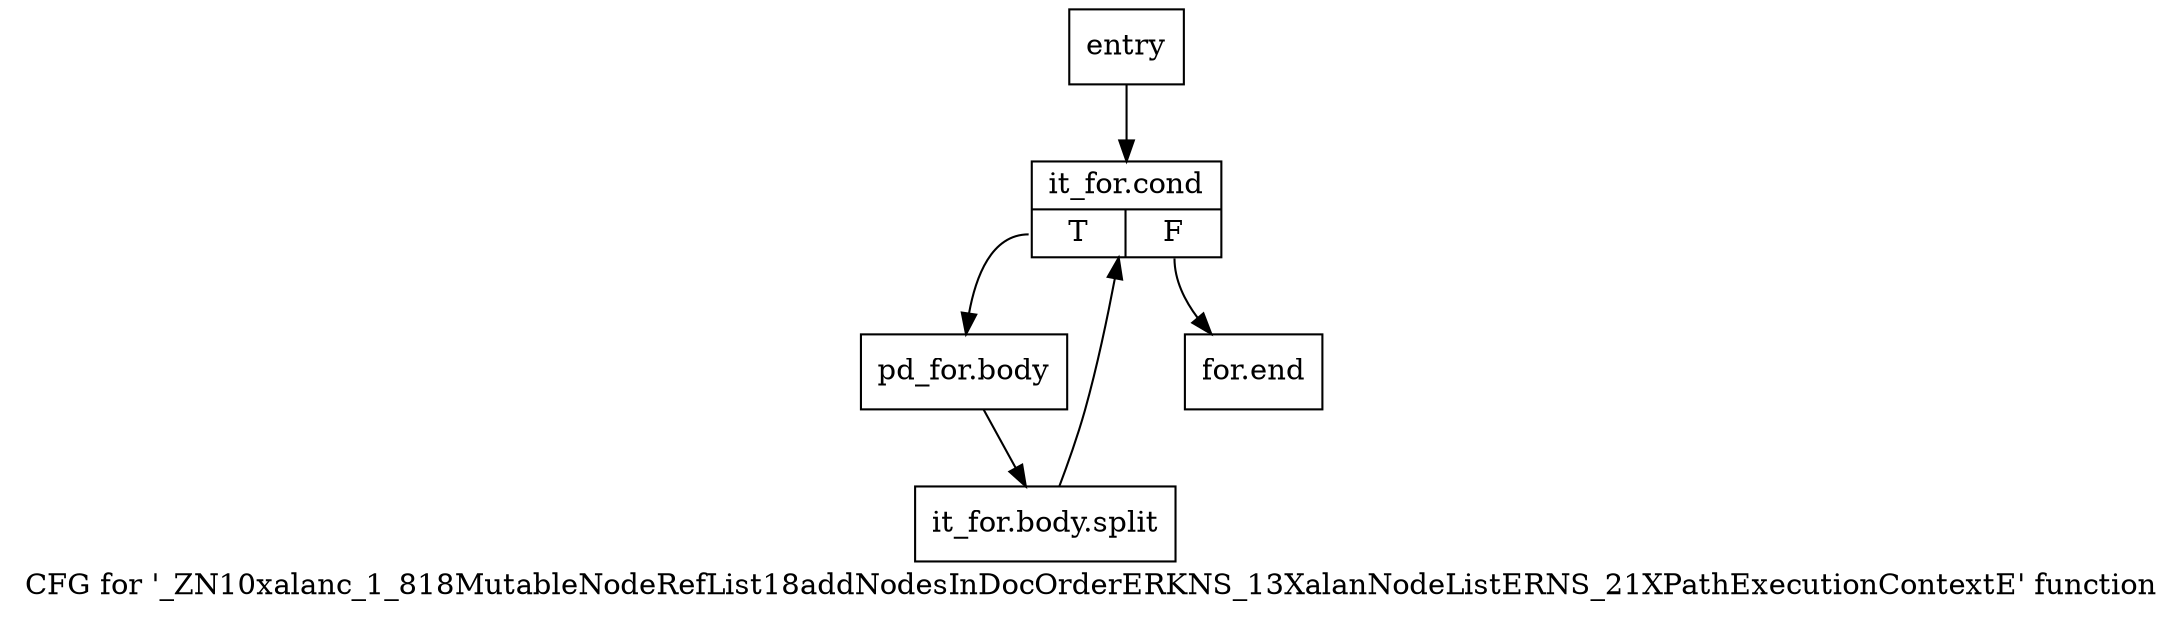 digraph "CFG for '_ZN10xalanc_1_818MutableNodeRefList18addNodesInDocOrderERKNS_13XalanNodeListERNS_21XPathExecutionContextE' function" {
	label="CFG for '_ZN10xalanc_1_818MutableNodeRefList18addNodesInDocOrderERKNS_13XalanNodeListERNS_21XPathExecutionContextE' function";

	Node0x6290f00 [shape=record,label="{entry}"];
	Node0x6290f00 -> Node0x629b6e0;
	Node0x629b6e0 [shape=record,label="{it_for.cond|{<s0>T|<s1>F}}"];
	Node0x629b6e0:s0 -> Node0x629b730;
	Node0x629b6e0:s1 -> Node0x629b780;
	Node0x629b730 [shape=record,label="{pd_for.body}"];
	Node0x629b730 -> Node0xb952550;
	Node0xb952550 [shape=record,label="{it_for.body.split}"];
	Node0xb952550 -> Node0x629b6e0;
	Node0x629b780 [shape=record,label="{for.end}"];
}
